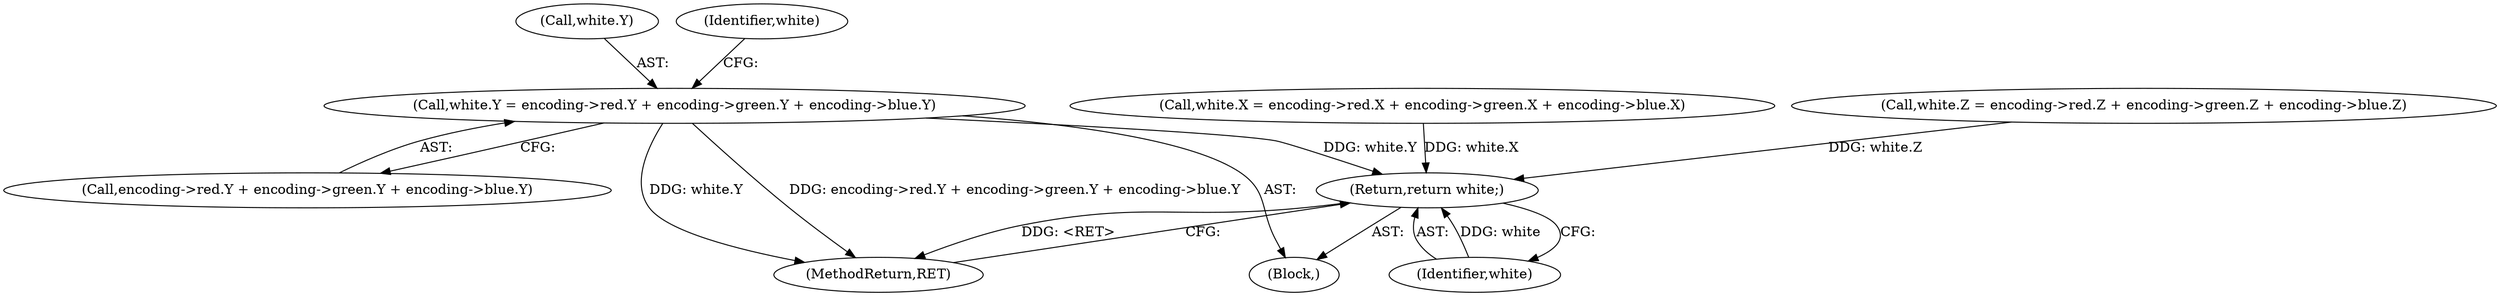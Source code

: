 digraph "0_Android_9d4853418ab2f754c2b63e091c29c5529b8b86ca_152@integer" {
"1000125" [label="(Call,white.Y = encoding->red.Y + encoding->green.Y + encoding->blue.Y)"];
"1000167" [label="(Return,return white;)"];
"1000104" [label="(Call,white.X = encoding->red.X + encoding->green.X + encoding->blue.X)"];
"1000102" [label="(Block,)"];
"1000126" [label="(Call,white.Y)"];
"1000146" [label="(Call,white.Z = encoding->red.Z + encoding->green.Z + encoding->blue.Z)"];
"1000168" [label="(Identifier,white)"];
"1000125" [label="(Call,white.Y = encoding->red.Y + encoding->green.Y + encoding->blue.Y)"];
"1000169" [label="(MethodReturn,RET)"];
"1000167" [label="(Return,return white;)"];
"1000129" [label="(Call,encoding->red.Y + encoding->green.Y + encoding->blue.Y)"];
"1000148" [label="(Identifier,white)"];
"1000125" -> "1000102"  [label="AST: "];
"1000125" -> "1000129"  [label="CFG: "];
"1000126" -> "1000125"  [label="AST: "];
"1000129" -> "1000125"  [label="AST: "];
"1000148" -> "1000125"  [label="CFG: "];
"1000125" -> "1000169"  [label="DDG: encoding->red.Y + encoding->green.Y + encoding->blue.Y"];
"1000125" -> "1000169"  [label="DDG: white.Y"];
"1000125" -> "1000167"  [label="DDG: white.Y"];
"1000167" -> "1000102"  [label="AST: "];
"1000167" -> "1000168"  [label="CFG: "];
"1000168" -> "1000167"  [label="AST: "];
"1000169" -> "1000167"  [label="CFG: "];
"1000167" -> "1000169"  [label="DDG: <RET>"];
"1000168" -> "1000167"  [label="DDG: white"];
"1000104" -> "1000167"  [label="DDG: white.X"];
"1000146" -> "1000167"  [label="DDG: white.Z"];
}

